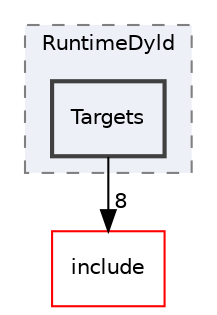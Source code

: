 digraph "lib/ExecutionEngine/RuntimeDyld/Targets"
{
 // LATEX_PDF_SIZE
  bgcolor="transparent";
  edge [fontname="Helvetica",fontsize="10",labelfontname="Helvetica",labelfontsize="10"];
  node [fontname="Helvetica",fontsize="10",shape="box"];
  compound=true
  subgraph clusterdir_9dfae4a6f191195de651c80c4758b76b {
    graph [ bgcolor="#edf0f7", pencolor="grey50", style="filled,dashed,", label="RuntimeDyld", fontname="Helvetica", fontsize="10", URL="dir_9dfae4a6f191195de651c80c4758b76b.html"]
  dir_f1ed2d7944d8c513e48109167bbf9132 [label="Targets", style="filled,bold,", fillcolor="#edf0f7", color="grey25", URL="dir_f1ed2d7944d8c513e48109167bbf9132.html"];
  }
  dir_d44c64559bbebec7f509842c48db8b23 [label="include", style="", fillcolor="#edf0f7", color="red", URL="dir_d44c64559bbebec7f509842c48db8b23.html"];
  dir_f1ed2d7944d8c513e48109167bbf9132->dir_d44c64559bbebec7f509842c48db8b23 [headlabel="8", labeldistance=1.5 headhref="dir_000212_000082.html"];
}
